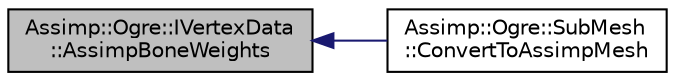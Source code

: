 digraph "Assimp::Ogre::IVertexData::AssimpBoneWeights"
{
  edge [fontname="Helvetica",fontsize="10",labelfontname="Helvetica",labelfontsize="10"];
  node [fontname="Helvetica",fontsize="10",shape=record];
  rankdir="LR";
  Node1 [label="Assimp::Ogre::IVertexData\l::AssimpBoneWeights",height=0.2,width=0.4,color="black", fillcolor="grey75", style="filled", fontcolor="black"];
  Node1 -> Node2 [dir="back",color="midnightblue",fontsize="10",style="solid"];
  Node2 [label="Assimp::Ogre::SubMesh\l::ConvertToAssimpMesh",height=0.2,width=0.4,color="black", fillcolor="white", style="filled",URL="$class_assimp_1_1_ogre_1_1_sub_mesh.html#a0285de35ed113e1fe00de82e8e3c6693",tooltip="Covert to Assimp mesh. "];
}
